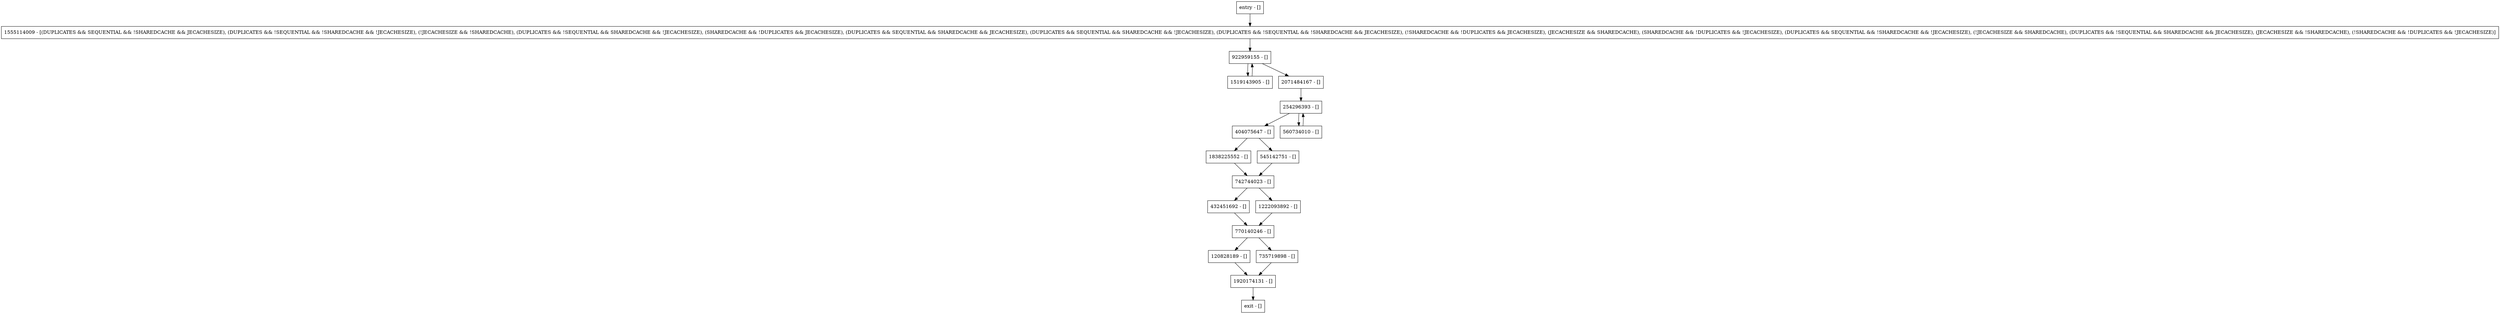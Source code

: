 digraph <init> {
node [shape=record];
254296393 [label="254296393 - []"];
1838225552 [label="1838225552 - []"];
1555114009 [label="1555114009 - [(DUPLICATES && SEQUENTIAL && !SHAREDCACHE && JECACHESIZE), (DUPLICATES && !SEQUENTIAL && !SHAREDCACHE && !JECACHESIZE), (!JECACHESIZE && !SHAREDCACHE), (DUPLICATES && !SEQUENTIAL && SHAREDCACHE && !JECACHESIZE), (SHAREDCACHE && !DUPLICATES && JECACHESIZE), (DUPLICATES && SEQUENTIAL && SHAREDCACHE && JECACHESIZE), (DUPLICATES && SEQUENTIAL && SHAREDCACHE && !JECACHESIZE), (DUPLICATES && !SEQUENTIAL && !SHAREDCACHE && JECACHESIZE), (!SHAREDCACHE && !DUPLICATES && JECACHESIZE), (JECACHESIZE && SHAREDCACHE), (SHAREDCACHE && !DUPLICATES && !JECACHESIZE), (DUPLICATES && SEQUENTIAL && !SHAREDCACHE && !JECACHESIZE), (!JECACHESIZE && SHAREDCACHE), (DUPLICATES && !SEQUENTIAL && SHAREDCACHE && JECACHESIZE), (JECACHESIZE && !SHAREDCACHE), (!SHAREDCACHE && !DUPLICATES && !JECACHESIZE)]"];
770140246 [label="770140246 - []"];
404075647 [label="404075647 - []"];
1920174131 [label="1920174131 - []"];
432451692 [label="432451692 - []"];
1222093892 [label="1222093892 - []"];
120828189 [label="120828189 - []"];
735719898 [label="735719898 - []"];
entry [label="entry - []"];
exit [label="exit - []"];
560734010 [label="560734010 - []"];
2071484167 [label="2071484167 - []"];
1519143905 [label="1519143905 - []"];
922959155 [label="922959155 - []"];
742744023 [label="742744023 - []"];
545142751 [label="545142751 - []"];
entry;
exit;
254296393 -> 560734010;
254296393 -> 404075647;
1838225552 -> 742744023;
1555114009 -> 922959155;
770140246 -> 735719898;
770140246 -> 120828189;
404075647 -> 1838225552;
404075647 -> 545142751;
1920174131 -> exit;
432451692 -> 770140246;
1222093892 -> 770140246;
120828189 -> 1920174131;
735719898 -> 1920174131;
entry -> 1555114009;
560734010 -> 254296393;
2071484167 -> 254296393;
1519143905 -> 922959155;
922959155 -> 2071484167;
922959155 -> 1519143905;
742744023 -> 432451692;
742744023 -> 1222093892;
545142751 -> 742744023;
}
